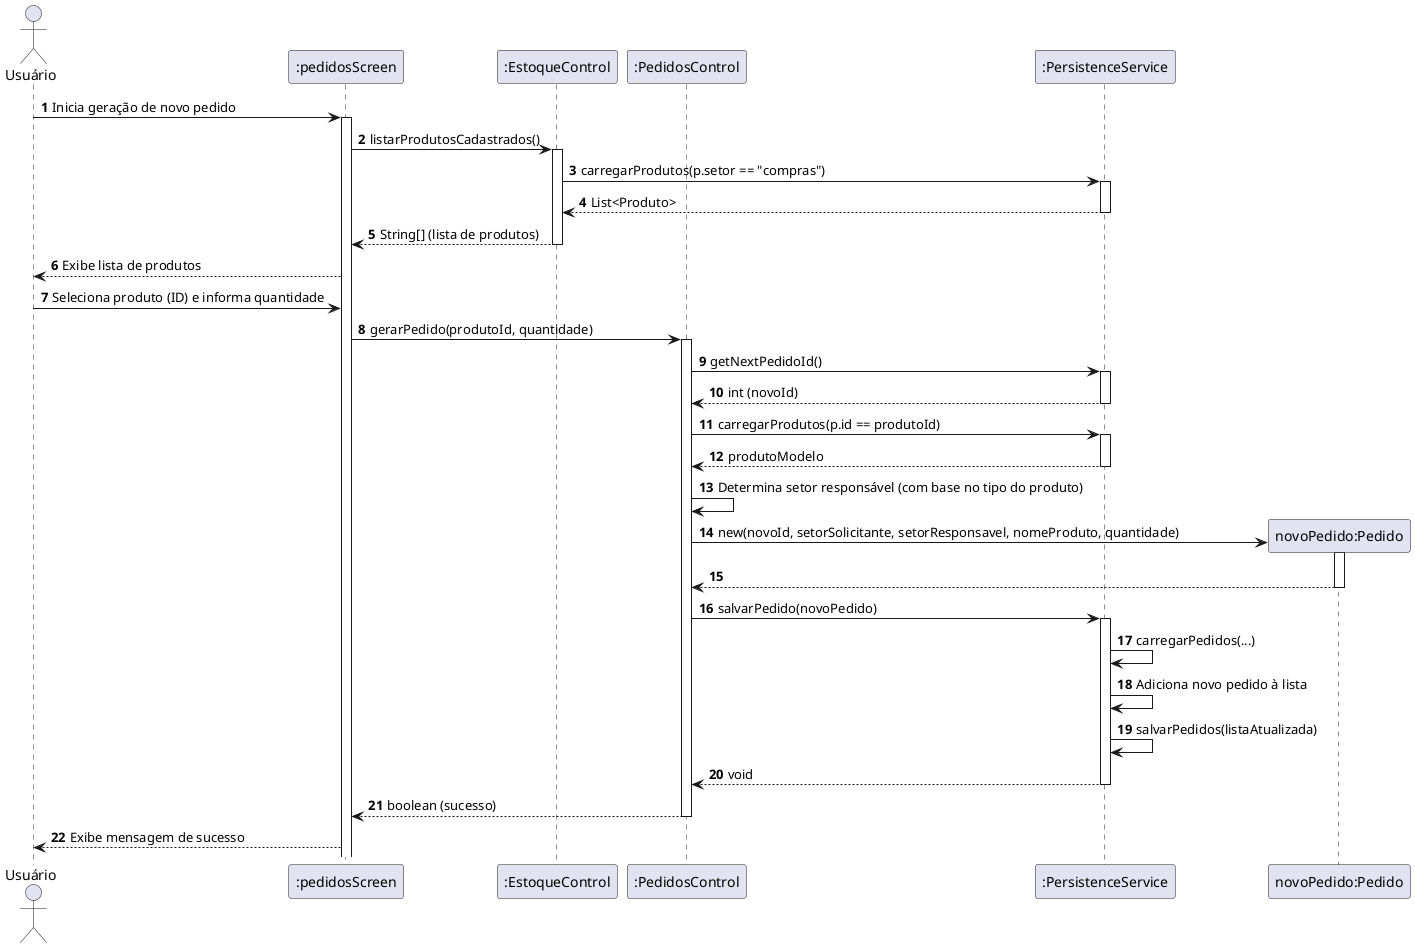 @startuml GerarPedido
actor Usuário
participant ":pedidosScreen" as Screen
participant ":EstoqueControl" as EstoqueCtrl
participant ":PedidosControl" as PedidosCtrl
participant ":PersistenceService" as Persistence
participant "novoPedido:Pedido" as Pedido

autonumber

Usuário -> Screen: Inicia geração de novo pedido
activate Screen

Screen -> EstoqueCtrl: listarProdutosCadastrados()
activate EstoqueCtrl

EstoqueCtrl -> Persistence: carregarProdutos(p.setor == "compras")
activate Persistence
Persistence --> EstoqueCtrl: List<Produto>
deactivate Persistence

EstoqueCtrl --> Screen: String[] (lista de produtos)
deactivate EstoqueCtrl

Screen --> Usuário: Exibe lista de produtos
Usuário -> Screen: Seleciona produto (ID) e informa quantidade

Screen -> PedidosCtrl: gerarPedido(produtoId, quantidade)
activate PedidosCtrl

PedidosCtrl -> Persistence: getNextPedidoId()
activate Persistence
Persistence --> PedidosCtrl: int (novoId)
deactivate Persistence

PedidosCtrl -> Persistence: carregarProdutos(p.id == produtoId)
activate Persistence
Persistence --> PedidosCtrl: produtoModelo
deactivate Persistence

PedidosCtrl -> PedidosCtrl: Determina setor responsável (com base no tipo do produto)

create Pedido
PedidosCtrl -> Pedido: new(novoId, setorSolicitante, setorResponsavel, nomeProduto, quantidade)
activate Pedido
Pedido --> PedidosCtrl
deactivate Pedido

PedidosCtrl -> Persistence: salvarPedido(novoPedido)
activate Persistence
Persistence -> Persistence: carregarPedidos(...)
Persistence -> Persistence: Adiciona novo pedido à lista
Persistence -> Persistence: salvarPedidos(listaAtualizada)
Persistence --> PedidosCtrl: void
deactivate Persistence

PedidosCtrl --> Screen: boolean (sucesso)
deactivate PedidosCtrl

Screen --> Usuário: Exibe mensagem de sucesso
@enduml